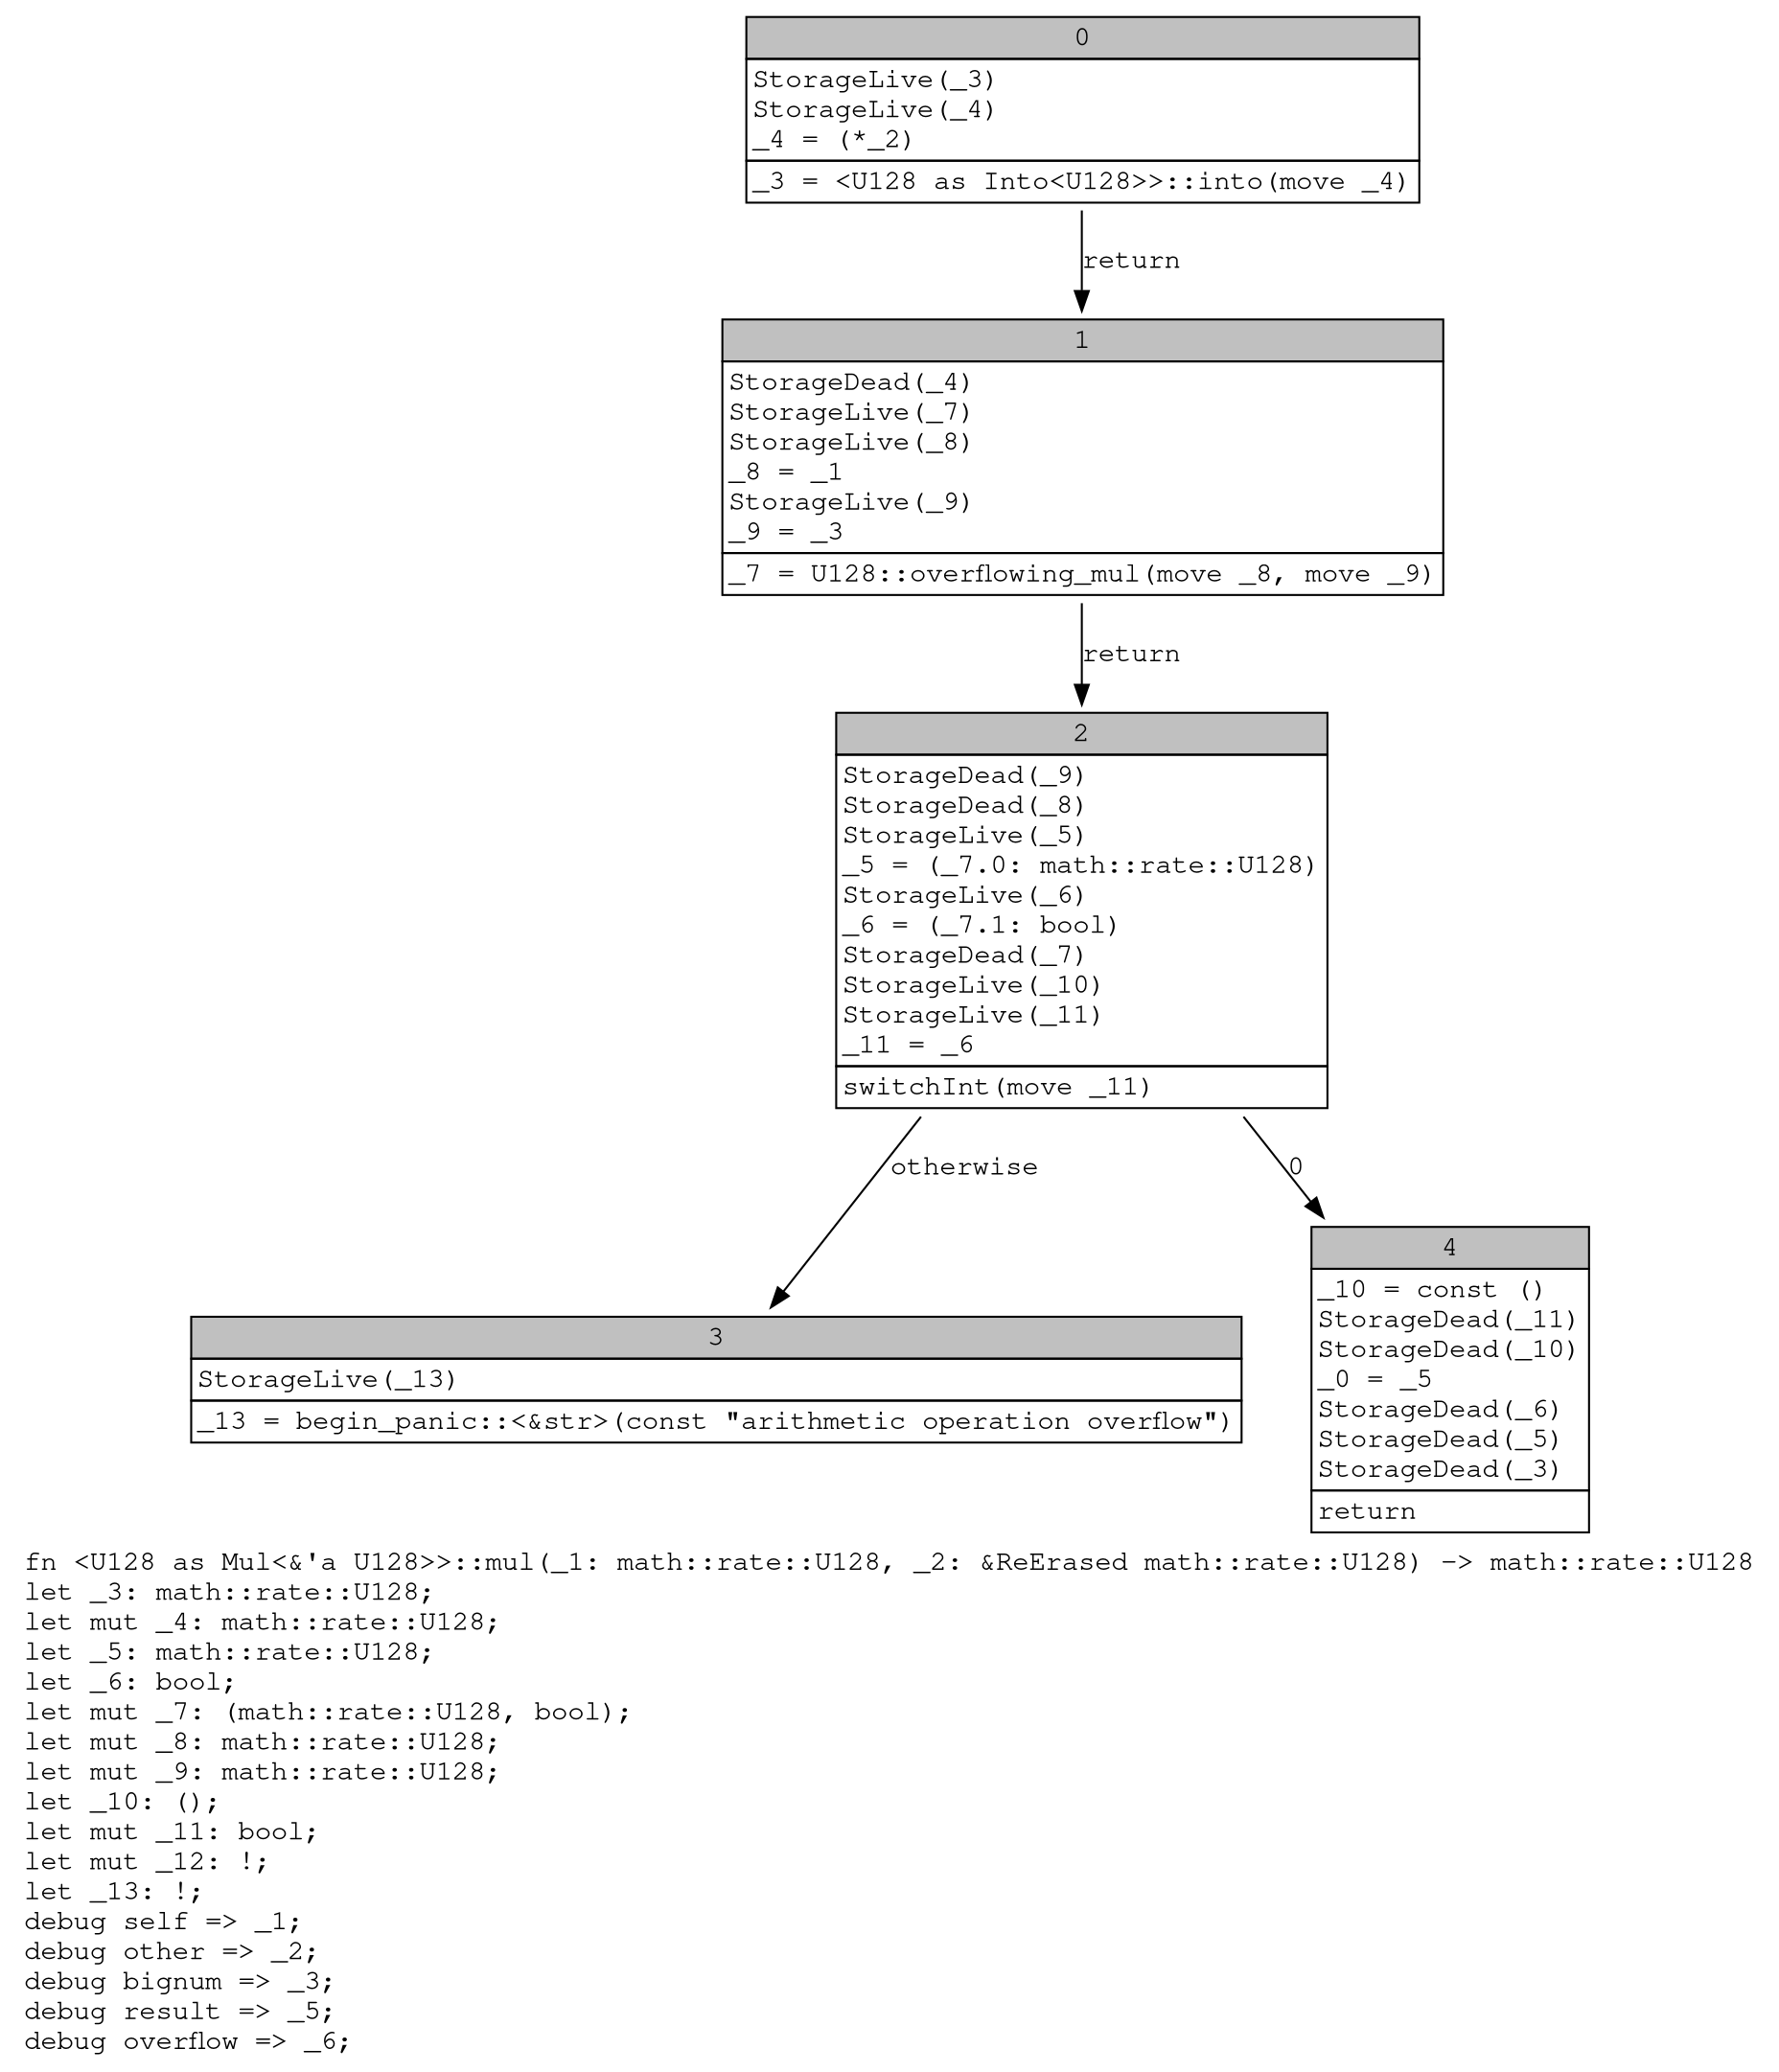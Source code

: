 digraph Mir_0_1639 {
    graph [fontname="Courier, monospace"];
    node [fontname="Courier, monospace"];
    edge [fontname="Courier, monospace"];
    label=<fn &lt;U128 as Mul&lt;&amp;'a U128&gt;&gt;::mul(_1: math::rate::U128, _2: &amp;ReErased math::rate::U128) -&gt; math::rate::U128<br align="left"/>let _3: math::rate::U128;<br align="left"/>let mut _4: math::rate::U128;<br align="left"/>let _5: math::rate::U128;<br align="left"/>let _6: bool;<br align="left"/>let mut _7: (math::rate::U128, bool);<br align="left"/>let mut _8: math::rate::U128;<br align="left"/>let mut _9: math::rate::U128;<br align="left"/>let _10: ();<br align="left"/>let mut _11: bool;<br align="left"/>let mut _12: !;<br align="left"/>let _13: !;<br align="left"/>debug self =&gt; _1;<br align="left"/>debug other =&gt; _2;<br align="left"/>debug bignum =&gt; _3;<br align="left"/>debug result =&gt; _5;<br align="left"/>debug overflow =&gt; _6;<br align="left"/>>;
    bb0__0_1639 [shape="none", label=<<table border="0" cellborder="1" cellspacing="0"><tr><td bgcolor="gray" align="center" colspan="1">0</td></tr><tr><td align="left" balign="left">StorageLive(_3)<br/>StorageLive(_4)<br/>_4 = (*_2)<br/></td></tr><tr><td align="left">_3 = &lt;U128 as Into&lt;U128&gt;&gt;::into(move _4)</td></tr></table>>];
    bb1__0_1639 [shape="none", label=<<table border="0" cellborder="1" cellspacing="0"><tr><td bgcolor="gray" align="center" colspan="1">1</td></tr><tr><td align="left" balign="left">StorageDead(_4)<br/>StorageLive(_7)<br/>StorageLive(_8)<br/>_8 = _1<br/>StorageLive(_9)<br/>_9 = _3<br/></td></tr><tr><td align="left">_7 = U128::overflowing_mul(move _8, move _9)</td></tr></table>>];
    bb2__0_1639 [shape="none", label=<<table border="0" cellborder="1" cellspacing="0"><tr><td bgcolor="gray" align="center" colspan="1">2</td></tr><tr><td align="left" balign="left">StorageDead(_9)<br/>StorageDead(_8)<br/>StorageLive(_5)<br/>_5 = (_7.0: math::rate::U128)<br/>StorageLive(_6)<br/>_6 = (_7.1: bool)<br/>StorageDead(_7)<br/>StorageLive(_10)<br/>StorageLive(_11)<br/>_11 = _6<br/></td></tr><tr><td align="left">switchInt(move _11)</td></tr></table>>];
    bb3__0_1639 [shape="none", label=<<table border="0" cellborder="1" cellspacing="0"><tr><td bgcolor="gray" align="center" colspan="1">3</td></tr><tr><td align="left" balign="left">StorageLive(_13)<br/></td></tr><tr><td align="left">_13 = begin_panic::&lt;&amp;str&gt;(const &quot;arithmetic operation overflow&quot;)</td></tr></table>>];
    bb4__0_1639 [shape="none", label=<<table border="0" cellborder="1" cellspacing="0"><tr><td bgcolor="gray" align="center" colspan="1">4</td></tr><tr><td align="left" balign="left">_10 = const ()<br/>StorageDead(_11)<br/>StorageDead(_10)<br/>_0 = _5<br/>StorageDead(_6)<br/>StorageDead(_5)<br/>StorageDead(_3)<br/></td></tr><tr><td align="left">return</td></tr></table>>];
    bb0__0_1639 -> bb1__0_1639 [label="return"];
    bb1__0_1639 -> bb2__0_1639 [label="return"];
    bb2__0_1639 -> bb4__0_1639 [label="0"];
    bb2__0_1639 -> bb3__0_1639 [label="otherwise"];
}
